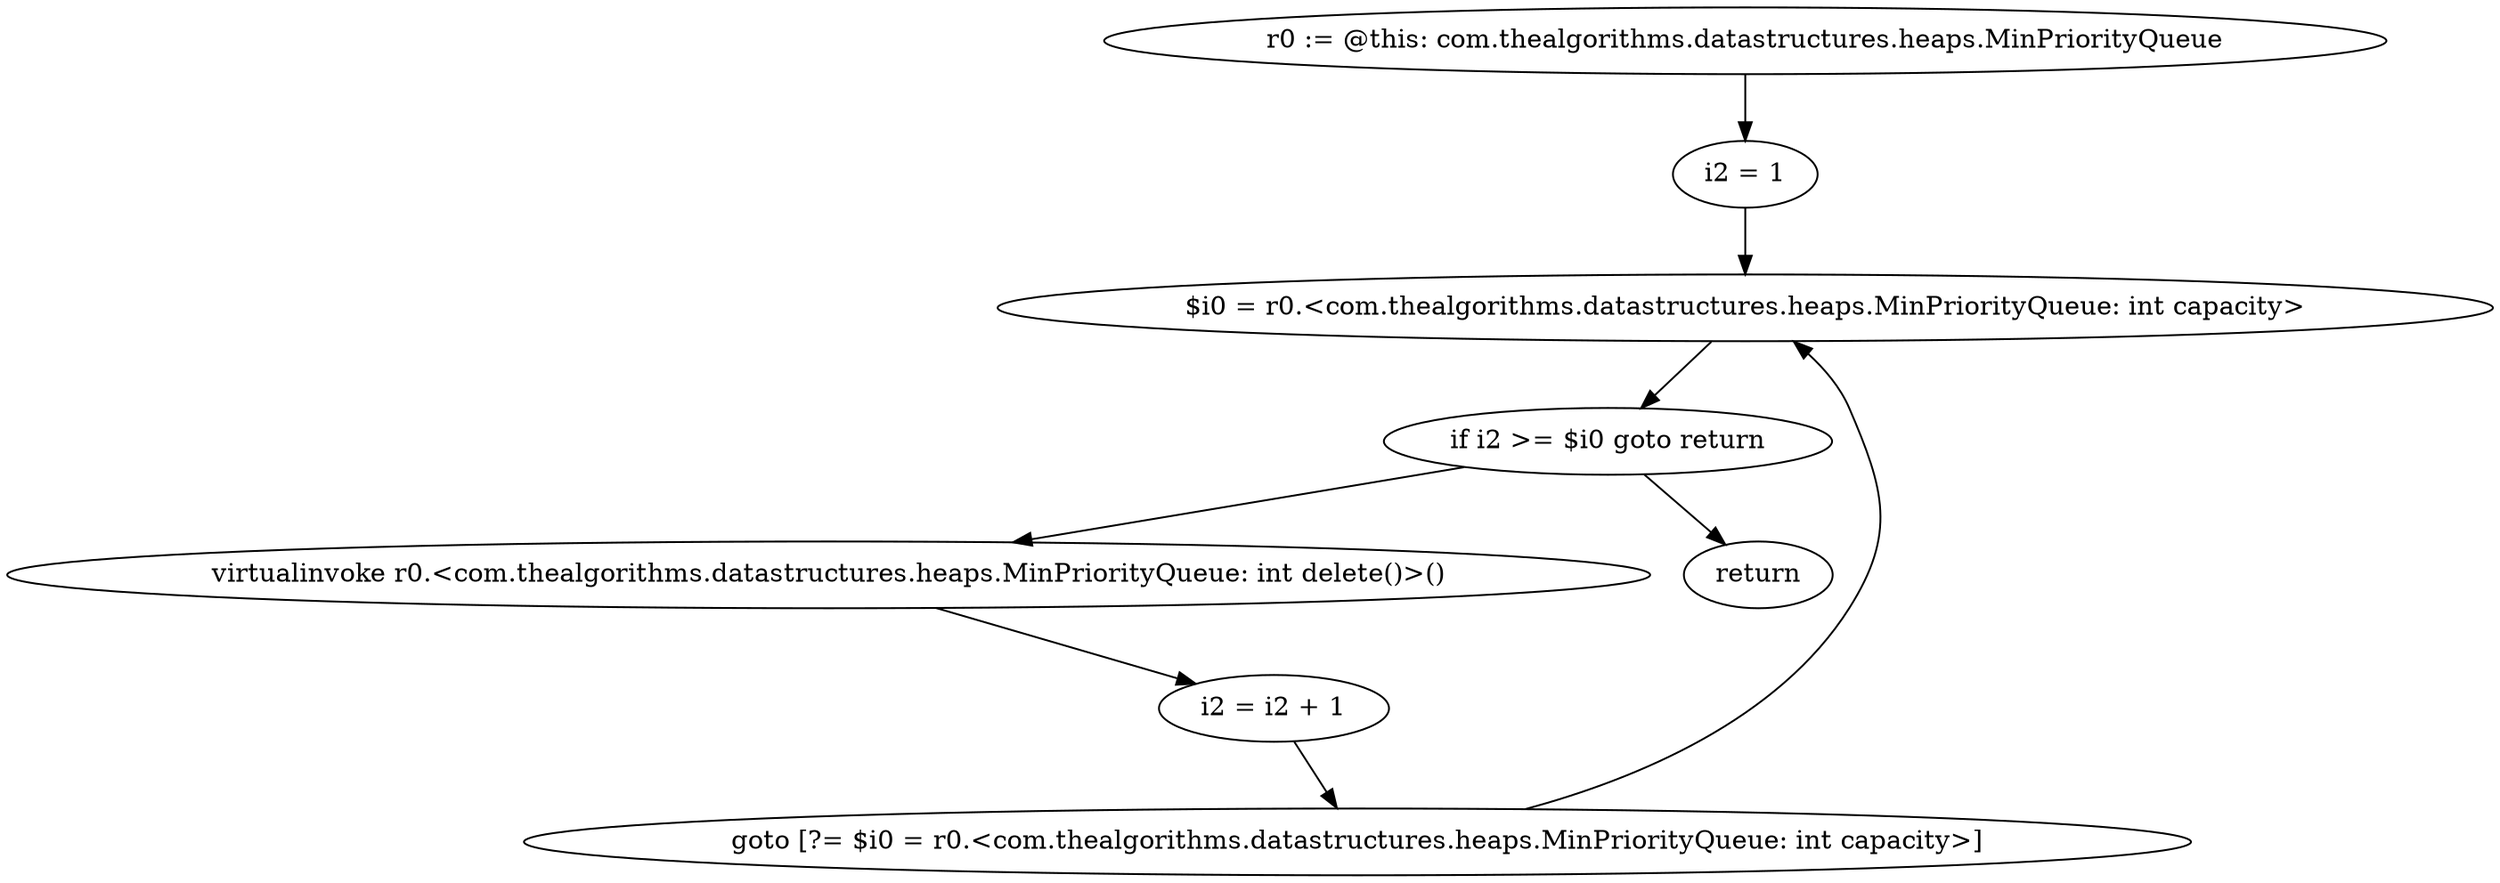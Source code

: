 digraph "unitGraph" {
    "r0 := @this: com.thealgorithms.datastructures.heaps.MinPriorityQueue"
    "i2 = 1"
    "$i0 = r0.<com.thealgorithms.datastructures.heaps.MinPriorityQueue: int capacity>"
    "if i2 >= $i0 goto return"
    "virtualinvoke r0.<com.thealgorithms.datastructures.heaps.MinPriorityQueue: int delete()>()"
    "i2 = i2 + 1"
    "goto [?= $i0 = r0.<com.thealgorithms.datastructures.heaps.MinPriorityQueue: int capacity>]"
    "return"
    "r0 := @this: com.thealgorithms.datastructures.heaps.MinPriorityQueue"->"i2 = 1";
    "i2 = 1"->"$i0 = r0.<com.thealgorithms.datastructures.heaps.MinPriorityQueue: int capacity>";
    "$i0 = r0.<com.thealgorithms.datastructures.heaps.MinPriorityQueue: int capacity>"->"if i2 >= $i0 goto return";
    "if i2 >= $i0 goto return"->"virtualinvoke r0.<com.thealgorithms.datastructures.heaps.MinPriorityQueue: int delete()>()";
    "if i2 >= $i0 goto return"->"return";
    "virtualinvoke r0.<com.thealgorithms.datastructures.heaps.MinPriorityQueue: int delete()>()"->"i2 = i2 + 1";
    "i2 = i2 + 1"->"goto [?= $i0 = r0.<com.thealgorithms.datastructures.heaps.MinPriorityQueue: int capacity>]";
    "goto [?= $i0 = r0.<com.thealgorithms.datastructures.heaps.MinPriorityQueue: int capacity>]"->"$i0 = r0.<com.thealgorithms.datastructures.heaps.MinPriorityQueue: int capacity>";
}
